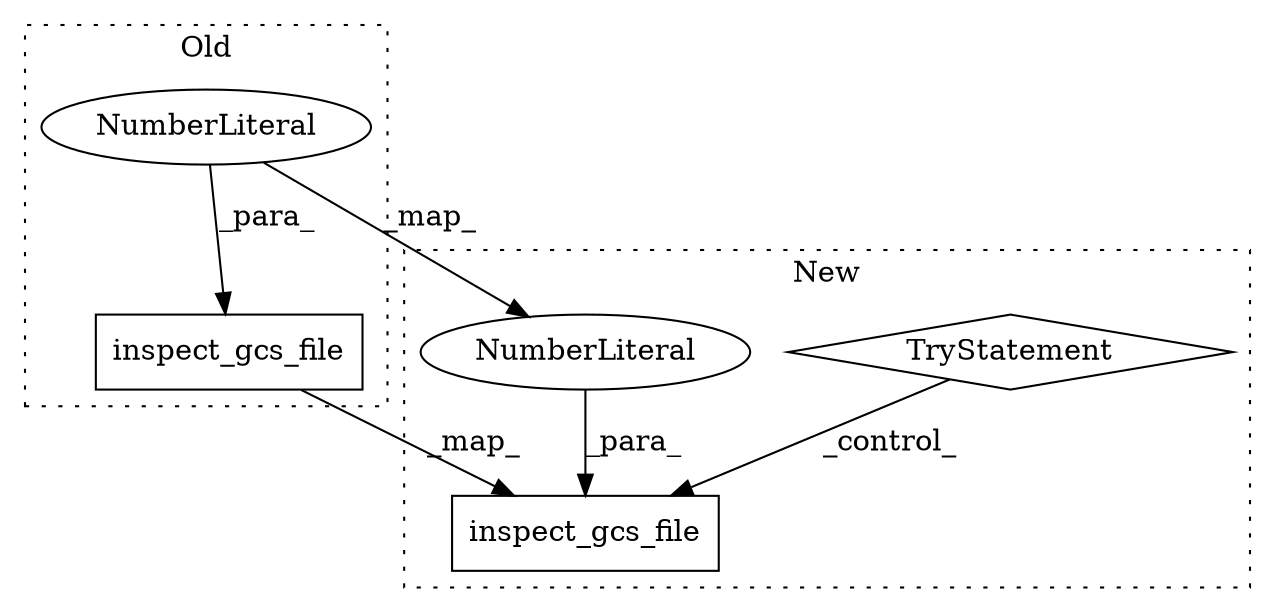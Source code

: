 digraph G {
subgraph cluster0 {
1 [label="inspect_gcs_file" a="32" s="10731,10863" l="17,1" shape="box"];
5 [label="NumberLiteral" a="34" s="10860" l="3" shape="ellipse"];
label = "Old";
style="dotted";
}
subgraph cluster1 {
2 [label="inspect_gcs_file" a="32" s="10583,10713" l="17,1" shape="box"];
3 [label="TryStatement" a="54" s="10555" l="4" shape="diamond"];
4 [label="NumberLiteral" a="34" s="10712" l="1" shape="ellipse"];
label = "New";
style="dotted";
}
1 -> 2 [label="_map_"];
3 -> 2 [label="_control_"];
4 -> 2 [label="_para_"];
5 -> 1 [label="_para_"];
5 -> 4 [label="_map_"];
}